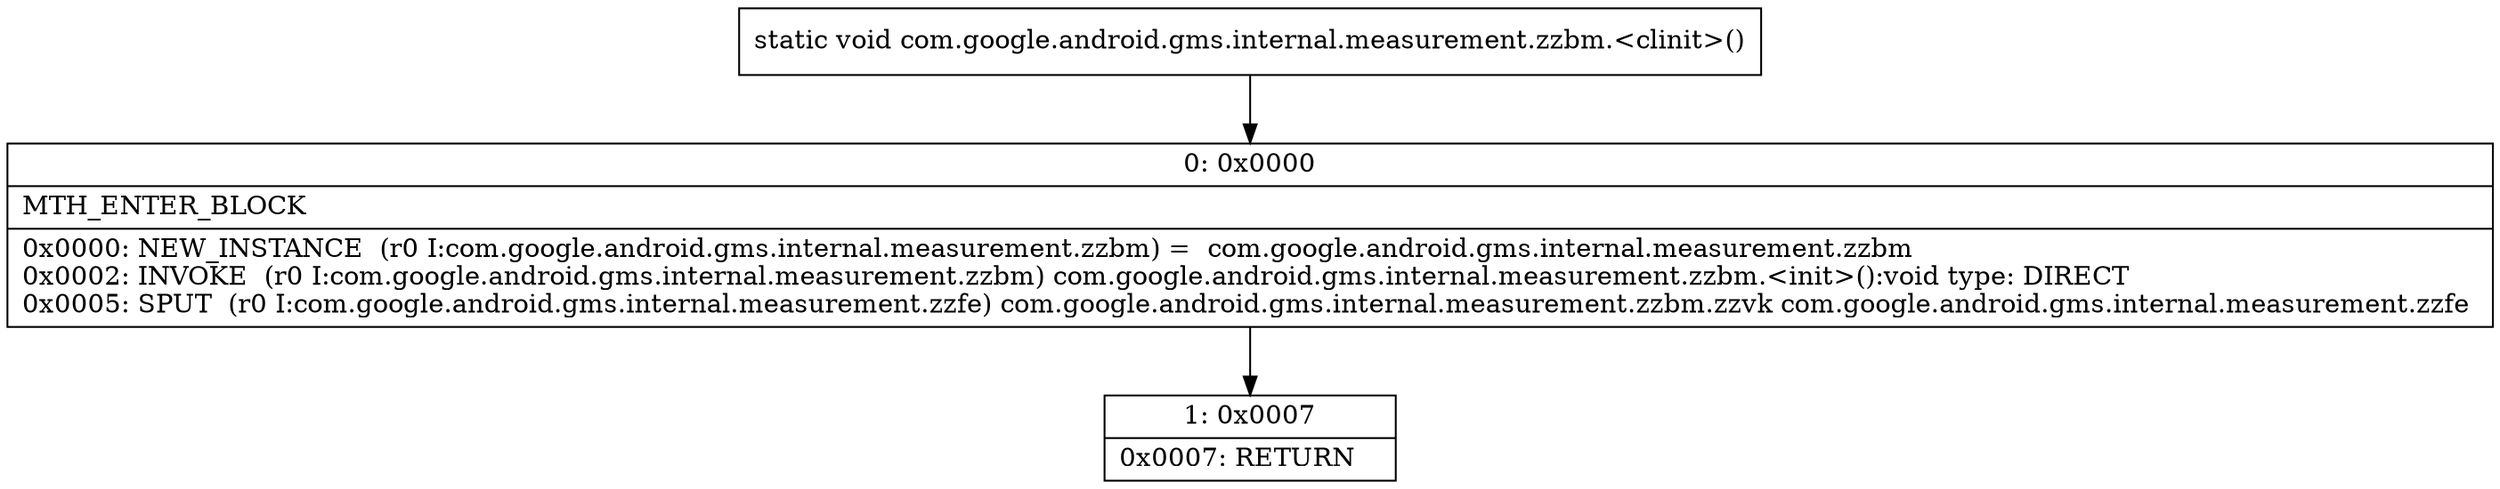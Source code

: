 digraph "CFG forcom.google.android.gms.internal.measurement.zzbm.\<clinit\>()V" {
Node_0 [shape=record,label="{0\:\ 0x0000|MTH_ENTER_BLOCK\l|0x0000: NEW_INSTANCE  (r0 I:com.google.android.gms.internal.measurement.zzbm) =  com.google.android.gms.internal.measurement.zzbm \l0x0002: INVOKE  (r0 I:com.google.android.gms.internal.measurement.zzbm) com.google.android.gms.internal.measurement.zzbm.\<init\>():void type: DIRECT \l0x0005: SPUT  (r0 I:com.google.android.gms.internal.measurement.zzfe) com.google.android.gms.internal.measurement.zzbm.zzvk com.google.android.gms.internal.measurement.zzfe \l}"];
Node_1 [shape=record,label="{1\:\ 0x0007|0x0007: RETURN   \l}"];
MethodNode[shape=record,label="{static void com.google.android.gms.internal.measurement.zzbm.\<clinit\>() }"];
MethodNode -> Node_0;
Node_0 -> Node_1;
}

